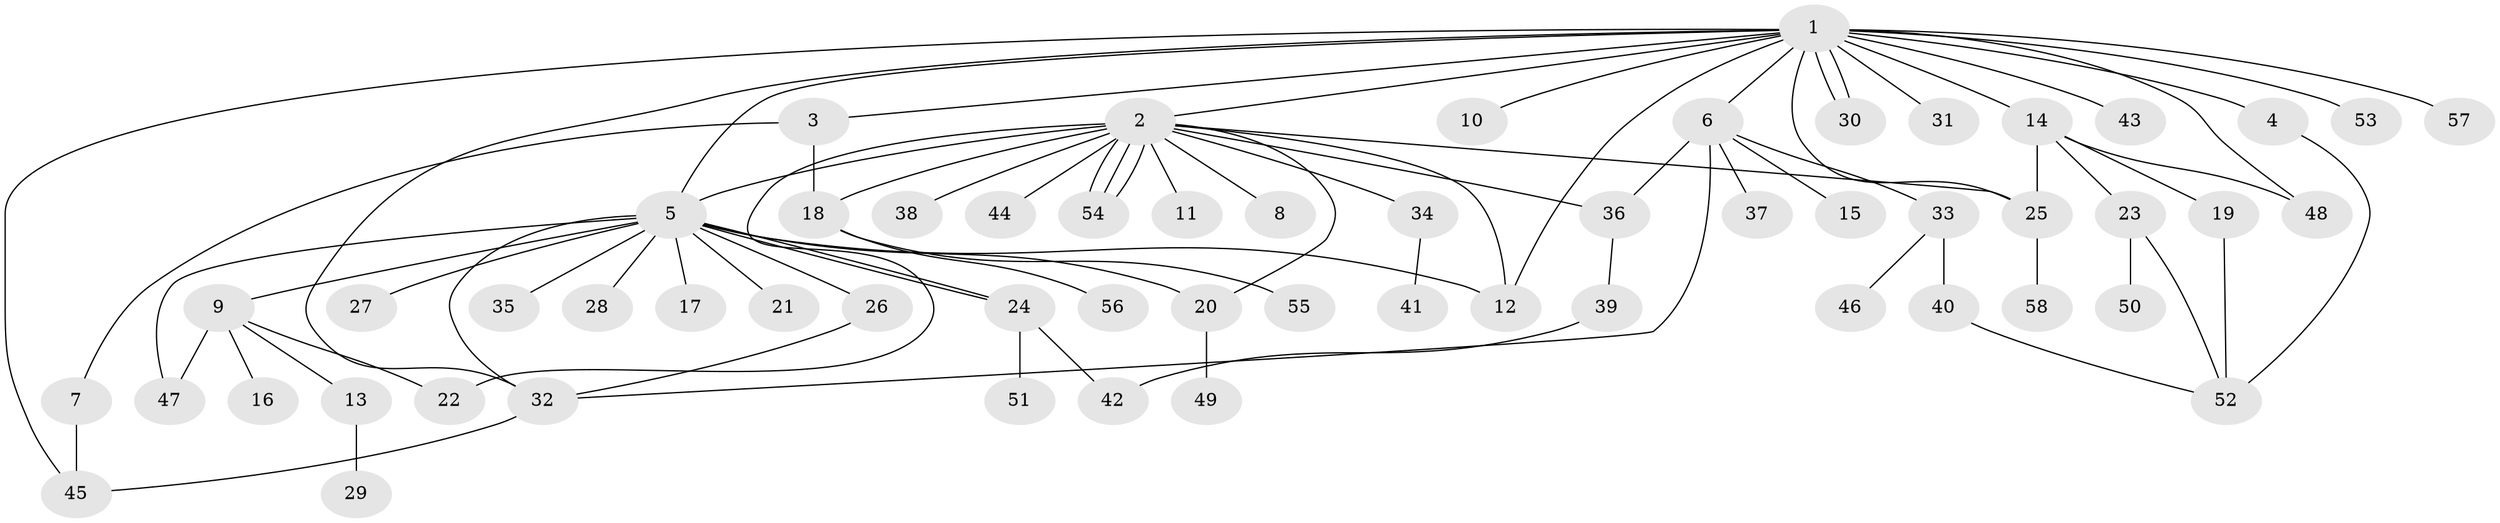 // Generated by graph-tools (version 1.1) at 2025/47/03/09/25 04:47:59]
// undirected, 58 vertices, 81 edges
graph export_dot {
graph [start="1"]
  node [color=gray90,style=filled];
  1;
  2;
  3;
  4;
  5;
  6;
  7;
  8;
  9;
  10;
  11;
  12;
  13;
  14;
  15;
  16;
  17;
  18;
  19;
  20;
  21;
  22;
  23;
  24;
  25;
  26;
  27;
  28;
  29;
  30;
  31;
  32;
  33;
  34;
  35;
  36;
  37;
  38;
  39;
  40;
  41;
  42;
  43;
  44;
  45;
  46;
  47;
  48;
  49;
  50;
  51;
  52;
  53;
  54;
  55;
  56;
  57;
  58;
  1 -- 2;
  1 -- 3;
  1 -- 4;
  1 -- 5;
  1 -- 6;
  1 -- 10;
  1 -- 12;
  1 -- 14;
  1 -- 25;
  1 -- 30;
  1 -- 30;
  1 -- 31;
  1 -- 32;
  1 -- 43;
  1 -- 45;
  1 -- 48;
  1 -- 53;
  1 -- 57;
  2 -- 5;
  2 -- 8;
  2 -- 11;
  2 -- 12;
  2 -- 18;
  2 -- 20;
  2 -- 22;
  2 -- 25;
  2 -- 34;
  2 -- 36;
  2 -- 38;
  2 -- 44;
  2 -- 54;
  2 -- 54;
  2 -- 54;
  3 -- 7;
  3 -- 18;
  4 -- 52;
  5 -- 9;
  5 -- 12;
  5 -- 17;
  5 -- 20;
  5 -- 21;
  5 -- 24;
  5 -- 24;
  5 -- 26;
  5 -- 27;
  5 -- 28;
  5 -- 32;
  5 -- 35;
  5 -- 47;
  6 -- 15;
  6 -- 32;
  6 -- 33;
  6 -- 36;
  6 -- 37;
  7 -- 45;
  9 -- 13;
  9 -- 16;
  9 -- 22;
  9 -- 47;
  13 -- 29;
  14 -- 19;
  14 -- 23;
  14 -- 25;
  14 -- 48;
  18 -- 55;
  18 -- 56;
  19 -- 52;
  20 -- 49;
  23 -- 50;
  23 -- 52;
  24 -- 42;
  24 -- 51;
  25 -- 58;
  26 -- 32;
  32 -- 45;
  33 -- 40;
  33 -- 46;
  34 -- 41;
  36 -- 39;
  39 -- 42;
  40 -- 52;
}

